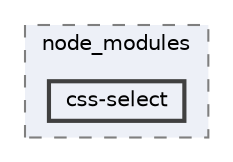 digraph "pkiclassroomrescheduler/src/main/frontend/node_modules/svgo/node_modules/css-select"
{
 // LATEX_PDF_SIZE
  bgcolor="transparent";
  edge [fontname=Helvetica,fontsize=10,labelfontname=Helvetica,labelfontsize=10];
  node [fontname=Helvetica,fontsize=10,shape=box,height=0.2,width=0.4];
  compound=true
  subgraph clusterdir_d208d2cb14a3c8e7f099f8c282a3646f {
    graph [ bgcolor="#edf0f7", pencolor="grey50", label="node_modules", fontname=Helvetica,fontsize=10 style="filled,dashed", URL="dir_d208d2cb14a3c8e7f099f8c282a3646f.html",tooltip=""]
  dir_6c8b5f47efbf57708dd9fbc02a6f87c7 [label="css-select", fillcolor="#edf0f7", color="grey25", style="filled,bold", URL="dir_6c8b5f47efbf57708dd9fbc02a6f87c7.html",tooltip=""];
  }
}
